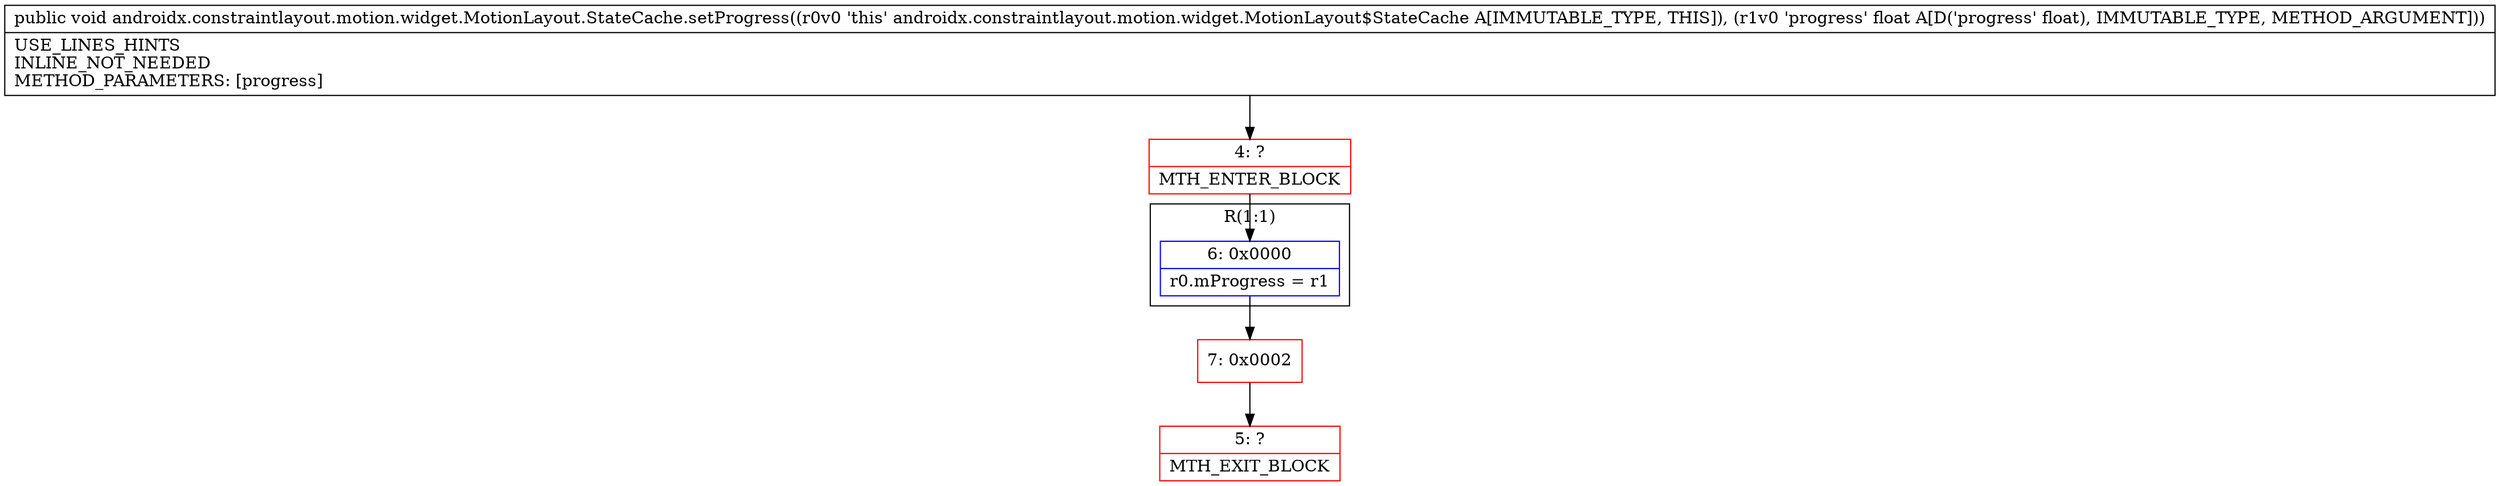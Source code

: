 digraph "CFG forandroidx.constraintlayout.motion.widget.MotionLayout.StateCache.setProgress(F)V" {
subgraph cluster_Region_1769179882 {
label = "R(1:1)";
node [shape=record,color=blue];
Node_6 [shape=record,label="{6\:\ 0x0000|r0.mProgress = r1\l}"];
}
Node_4 [shape=record,color=red,label="{4\:\ ?|MTH_ENTER_BLOCK\l}"];
Node_7 [shape=record,color=red,label="{7\:\ 0x0002}"];
Node_5 [shape=record,color=red,label="{5\:\ ?|MTH_EXIT_BLOCK\l}"];
MethodNode[shape=record,label="{public void androidx.constraintlayout.motion.widget.MotionLayout.StateCache.setProgress((r0v0 'this' androidx.constraintlayout.motion.widget.MotionLayout$StateCache A[IMMUTABLE_TYPE, THIS]), (r1v0 'progress' float A[D('progress' float), IMMUTABLE_TYPE, METHOD_ARGUMENT]))  | USE_LINES_HINTS\lINLINE_NOT_NEEDED\lMETHOD_PARAMETERS: [progress]\l}"];
MethodNode -> Node_4;Node_6 -> Node_7;
Node_4 -> Node_6;
Node_7 -> Node_5;
}

